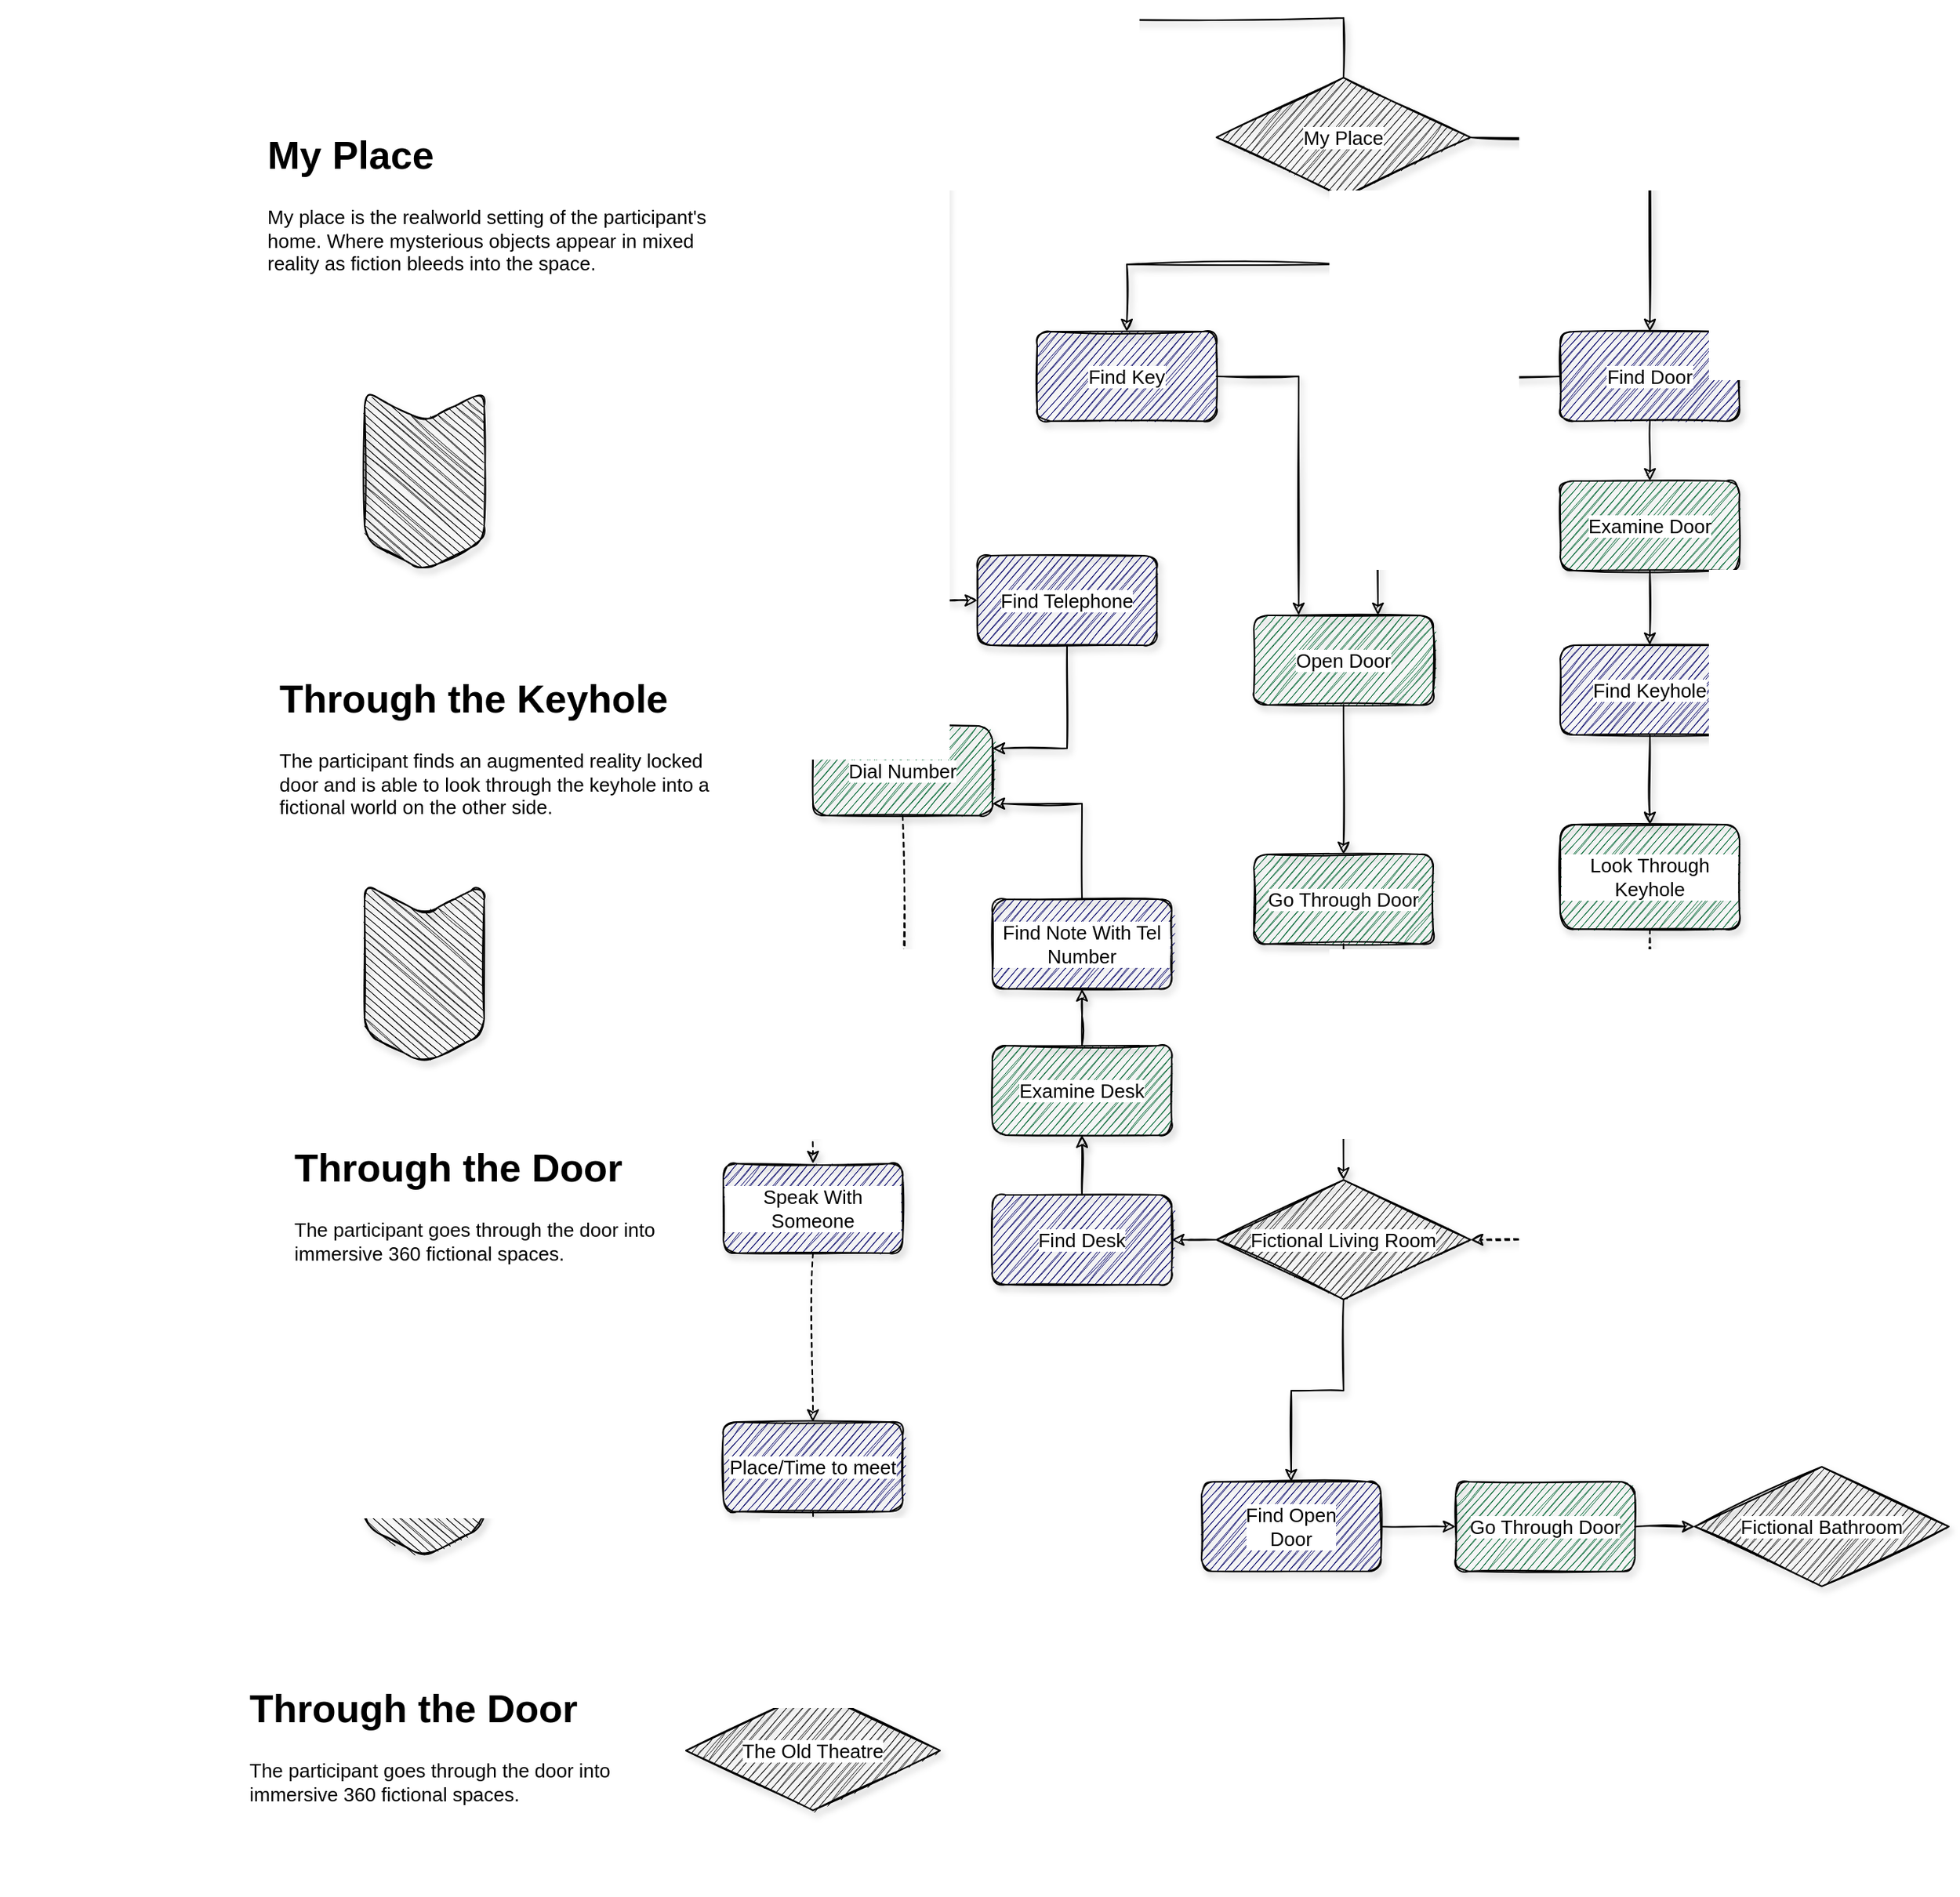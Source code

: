 <mxfile version="13.9.7" type="github">
  <diagram id="ioYlywDVT_DXw8jL-yqH" name="Page-1">
    <mxGraphModel dx="1453" dy="1151" grid="1" gridSize="10" guides="1" tooltips="1" connect="1" arrows="1" fold="1" page="1" pageScale="1" pageWidth="2336" pageHeight="1654" math="0" shadow="0">
      <root>
        <mxCell id="0" />
        <mxCell id="1" parent="0" />
        <mxCell id="7EeK4vwTGCE58HYFXyhD-3" style="edgeStyle=orthogonalEdgeStyle;rounded=0;orthogonalLoop=1;jettySize=auto;html=1;entryX=0.5;entryY=0;entryDx=0;entryDy=0;sketch=1;shadow=1;labelBackgroundColor=#ffffff;fontSize=13;" edge="1" parent="1" source="7EeK4vwTGCE58HYFXyhD-1" target="7EeK4vwTGCE58HYFXyhD-2">
          <mxGeometry relative="1" as="geometry" />
        </mxCell>
        <mxCell id="7EeK4vwTGCE58HYFXyhD-5" style="edgeStyle=orthogonalEdgeStyle;rounded=0;orthogonalLoop=1;jettySize=auto;html=1;entryX=0.5;entryY=0;entryDx=0;entryDy=0;sketch=1;shadow=1;labelBackgroundColor=#ffffff;fontSize=13;" edge="1" parent="1" source="7EeK4vwTGCE58HYFXyhD-1" target="7EeK4vwTGCE58HYFXyhD-4">
          <mxGeometry relative="1" as="geometry" />
        </mxCell>
        <mxCell id="7EeK4vwTGCE58HYFXyhD-48" value="" style="edgeStyle=orthogonalEdgeStyle;rounded=0;sketch=1;orthogonalLoop=1;jettySize=auto;html=1;shadow=1;labelBackgroundColor=#ffffff;fontSize=13;fontColor=#000000;entryX=0;entryY=0.5;entryDx=0;entryDy=0;" edge="1" parent="1" source="7EeK4vwTGCE58HYFXyhD-1" target="7EeK4vwTGCE58HYFXyhD-46">
          <mxGeometry relative="1" as="geometry">
            <mxPoint x="905" y="20" as="targetPoint" />
            <Array as="points">
              <mxPoint x="905" y="60" />
              <mxPoint x="640" y="60" />
              <mxPoint x="640" y="450" />
            </Array>
          </mxGeometry>
        </mxCell>
        <mxCell id="7EeK4vwTGCE58HYFXyhD-1" value="&lt;span style=&quot;font-size: 13px;&quot;&gt;&lt;font style=&quot;font-size: 13px;&quot;&gt;My Place&lt;/font&gt;&lt;/span&gt;" style="rhombus;whiteSpace=wrap;html=1;fillColor=#1A1A1A;sketch=1;shadow=1;labelBackgroundColor=#ffffff;fontSize=13;" vertex="1" parent="1">
          <mxGeometry x="820" y="100" width="170" height="80" as="geometry" />
        </mxCell>
        <mxCell id="7EeK4vwTGCE58HYFXyhD-7" style="edgeStyle=orthogonalEdgeStyle;rounded=0;orthogonalLoop=1;jettySize=auto;html=1;entryX=0.25;entryY=0;entryDx=0;entryDy=0;sketch=1;shadow=1;labelBackgroundColor=#ffffff;fontSize=13;" edge="1" parent="1" source="7EeK4vwTGCE58HYFXyhD-2" target="7EeK4vwTGCE58HYFXyhD-6">
          <mxGeometry relative="1" as="geometry" />
        </mxCell>
        <mxCell id="7EeK4vwTGCE58HYFXyhD-2" value="&lt;font style=&quot;font-size: 13px;&quot;&gt;Find Key&lt;/font&gt;" style="rounded=1;whiteSpace=wrap;html=1;labelBackgroundColor=#ffffff;fillColor=#000066;sketch=1;shadow=1;fontSize=13;" vertex="1" parent="1">
          <mxGeometry x="700" y="270" width="120" height="60" as="geometry" />
        </mxCell>
        <mxCell id="7EeK4vwTGCE58HYFXyhD-11" style="edgeStyle=orthogonalEdgeStyle;rounded=0;orthogonalLoop=1;jettySize=auto;html=1;sketch=1;shadow=1;labelBackgroundColor=#ffffff;fontSize=13;" edge="1" parent="1" source="7EeK4vwTGCE58HYFXyhD-4" target="7EeK4vwTGCE58HYFXyhD-10">
          <mxGeometry relative="1" as="geometry" />
        </mxCell>
        <mxCell id="7EeK4vwTGCE58HYFXyhD-38" style="edgeStyle=orthogonalEdgeStyle;rounded=0;sketch=1;orthogonalLoop=1;jettySize=auto;html=1;entryX=0.692;entryY=0;entryDx=0;entryDy=0;entryPerimeter=0;shadow=1;labelBackgroundColor=#ffffff;fontSize=13;fontColor=#000000;" edge="1" parent="1" source="7EeK4vwTGCE58HYFXyhD-4" target="7EeK4vwTGCE58HYFXyhD-6">
          <mxGeometry relative="1" as="geometry" />
        </mxCell>
        <mxCell id="7EeK4vwTGCE58HYFXyhD-4" value="&lt;font style=&quot;font-size: 13px;&quot;&gt;Find Door&lt;/font&gt;" style="rounded=1;whiteSpace=wrap;html=1;fillColor=#000066;sketch=1;shadow=1;labelBackgroundColor=#ffffff;fontSize=13;" vertex="1" parent="1">
          <mxGeometry x="1050" y="270" width="120" height="60" as="geometry" />
        </mxCell>
        <mxCell id="7EeK4vwTGCE58HYFXyhD-18" style="edgeStyle=orthogonalEdgeStyle;rounded=0;orthogonalLoop=1;jettySize=auto;html=1;entryX=0.5;entryY=0;entryDx=0;entryDy=0;sketch=1;shadow=1;labelBackgroundColor=#ffffff;fontSize=13;" edge="1" parent="1" source="7EeK4vwTGCE58HYFXyhD-6" target="7EeK4vwTGCE58HYFXyhD-17">
          <mxGeometry relative="1" as="geometry" />
        </mxCell>
        <mxCell id="7EeK4vwTGCE58HYFXyhD-6" value="&lt;font style=&quot;font-size: 13px;&quot;&gt;Open Door&lt;br style=&quot;font-size: 13px;&quot;&gt;&lt;/font&gt;" style="rounded=1;whiteSpace=wrap;html=1;labelBackgroundColor=#ffffff;fillColor=#006633;sketch=1;shadow=1;fontSize=13;" vertex="1" parent="1">
          <mxGeometry x="845" y="460" width="120" height="60" as="geometry" />
        </mxCell>
        <mxCell id="7EeK4vwTGCE58HYFXyhD-64" style="edgeStyle=orthogonalEdgeStyle;rounded=0;sketch=1;orthogonalLoop=1;jettySize=auto;html=1;shadow=1;dashed=1;labelBackgroundColor=#ffffff;fontSize=13;fontColor=#000000;" edge="1" parent="1" source="7EeK4vwTGCE58HYFXyhD-9" target="7EeK4vwTGCE58HYFXyhD-31">
          <mxGeometry relative="1" as="geometry" />
        </mxCell>
        <mxCell id="7EeK4vwTGCE58HYFXyhD-9" value="&lt;font style=&quot;font-size: 13px;&quot;&gt;Look Through Keyhole&lt;br style=&quot;font-size: 13px;&quot;&gt;&lt;/font&gt;" style="rounded=1;whiteSpace=wrap;html=1;labelBackgroundColor=#ffffff;fillColor=#006633;sketch=1;shadow=1;fontSize=13;" vertex="1" parent="1">
          <mxGeometry x="1050" y="600" width="120" height="70" as="geometry" />
        </mxCell>
        <mxCell id="7EeK4vwTGCE58HYFXyhD-13" style="edgeStyle=orthogonalEdgeStyle;rounded=0;orthogonalLoop=1;jettySize=auto;html=1;entryX=0.5;entryY=0;entryDx=0;entryDy=0;sketch=1;shadow=1;labelBackgroundColor=#ffffff;fontSize=13;" edge="1" parent="1" source="7EeK4vwTGCE58HYFXyhD-10" target="7EeK4vwTGCE58HYFXyhD-12">
          <mxGeometry relative="1" as="geometry" />
        </mxCell>
        <mxCell id="7EeK4vwTGCE58HYFXyhD-10" value="&lt;font style=&quot;font-size: 13px;&quot;&gt;Examine Door&lt;/font&gt;" style="rounded=1;whiteSpace=wrap;html=1;fillColor=#006633;sketch=1;shadow=1;labelBackgroundColor=#ffffff;fontSize=13;" vertex="1" parent="1">
          <mxGeometry x="1050" y="370" width="120" height="60" as="geometry" />
        </mxCell>
        <mxCell id="7EeK4vwTGCE58HYFXyhD-14" style="edgeStyle=orthogonalEdgeStyle;rounded=0;orthogonalLoop=1;jettySize=auto;html=1;entryX=0.5;entryY=0;entryDx=0;entryDy=0;sketch=1;shadow=1;labelBackgroundColor=#ffffff;fontSize=13;" edge="1" parent="1" source="7EeK4vwTGCE58HYFXyhD-12" target="7EeK4vwTGCE58HYFXyhD-9">
          <mxGeometry relative="1" as="geometry" />
        </mxCell>
        <mxCell id="7EeK4vwTGCE58HYFXyhD-12" value="&lt;font style=&quot;font-size: 13px;&quot;&gt;Find Keyhole&lt;/font&gt;" style="rounded=1;whiteSpace=wrap;html=1;fillColor=#000066;sketch=1;shadow=1;labelBackgroundColor=#ffffff;fontSize=13;" vertex="1" parent="1">
          <mxGeometry x="1050" y="480" width="120" height="60" as="geometry" />
        </mxCell>
        <mxCell id="7EeK4vwTGCE58HYFXyhD-25" style="edgeStyle=orthogonalEdgeStyle;rounded=0;orthogonalLoop=1;jettySize=auto;html=1;sketch=1;shadow=1;labelBackgroundColor=#ffffff;fontSize=13;" edge="1" parent="1" source="7EeK4vwTGCE58HYFXyhD-15" target="7EeK4vwTGCE58HYFXyhD-24">
          <mxGeometry relative="1" as="geometry" />
        </mxCell>
        <mxCell id="7EeK4vwTGCE58HYFXyhD-55" style="edgeStyle=orthogonalEdgeStyle;rounded=0;sketch=1;orthogonalLoop=1;jettySize=auto;html=1;shadow=1;labelBackgroundColor=#ffffff;fontSize=13;fontColor=#000000;" edge="1" parent="1" source="7EeK4vwTGCE58HYFXyhD-15" target="7EeK4vwTGCE58HYFXyhD-49">
          <mxGeometry relative="1" as="geometry" />
        </mxCell>
        <mxCell id="7EeK4vwTGCE58HYFXyhD-15" value="&lt;font style=&quot;font-size: 13px;&quot;&gt;&lt;span style=&quot;font-size: 13px;&quot;&gt;&lt;font style=&quot;font-size: 13px;&quot;&gt;&lt;font style=&quot;font-size: 13px;&quot;&gt;Fictional Living Room&lt;/font&gt;&lt;br style=&quot;font-size: 13px;&quot;&gt;&lt;/font&gt;&lt;/span&gt;&lt;/font&gt;" style="rhombus;whiteSpace=wrap;html=1;fillColor=#1A1A1A;sketch=1;shadow=1;labelBackgroundColor=#ffffff;fontSize=13;" vertex="1" parent="1">
          <mxGeometry x="820" y="838" width="170" height="80" as="geometry" />
        </mxCell>
        <mxCell id="7EeK4vwTGCE58HYFXyhD-19" style="edgeStyle=orthogonalEdgeStyle;rounded=0;orthogonalLoop=1;jettySize=auto;html=1;entryX=0.5;entryY=0;entryDx=0;entryDy=0;sketch=1;shadow=1;labelBackgroundColor=#ffffff;fontSize=13;" edge="1" parent="1" source="7EeK4vwTGCE58HYFXyhD-17" target="7EeK4vwTGCE58HYFXyhD-15">
          <mxGeometry relative="1" as="geometry" />
        </mxCell>
        <mxCell id="7EeK4vwTGCE58HYFXyhD-17" value="&lt;font style=&quot;font-size: 13px;&quot;&gt;Go Through Door&lt;br style=&quot;font-size: 13px;&quot;&gt;&lt;/font&gt;" style="rounded=1;whiteSpace=wrap;html=1;labelBackgroundColor=#ffffff;fillColor=#006633;sketch=1;shadow=1;fontSize=13;" vertex="1" parent="1">
          <mxGeometry x="845" y="620" width="120" height="60" as="geometry" />
        </mxCell>
        <mxCell id="7EeK4vwTGCE58HYFXyhD-28" style="edgeStyle=orthogonalEdgeStyle;rounded=0;orthogonalLoop=1;jettySize=auto;html=1;sketch=1;shadow=1;labelBackgroundColor=#ffffff;fontSize=13;" edge="1" parent="1" source="7EeK4vwTGCE58HYFXyhD-24" target="7EeK4vwTGCE58HYFXyhD-27">
          <mxGeometry relative="1" as="geometry" />
        </mxCell>
        <mxCell id="7EeK4vwTGCE58HYFXyhD-24" value="&lt;div style=&quot;font-size: 13px;&quot;&gt;&lt;font style=&quot;font-size: 13px;&quot;&gt;Find Open&lt;/font&gt;&lt;/div&gt;&lt;div style=&quot;font-size: 13px;&quot;&gt;&lt;font style=&quot;font-size: 13px;&quot;&gt;Door&lt;/font&gt;&lt;/div&gt;" style="rounded=1;whiteSpace=wrap;html=1;fillColor=#000066;sketch=1;shadow=1;labelBackgroundColor=#ffffff;fontSize=13;" vertex="1" parent="1">
          <mxGeometry x="810" y="1040" width="120" height="60" as="geometry" />
        </mxCell>
        <mxCell id="7EeK4vwTGCE58HYFXyhD-26" value="&lt;font style=&quot;font-size: 13px;&quot;&gt;&lt;span style=&quot;font-size: 13px;&quot;&gt;&lt;font style=&quot;font-size: 13px;&quot;&gt;&lt;font style=&quot;font-size: 13px;&quot;&gt;Fictional Bathroom&lt;/font&gt;&lt;br style=&quot;font-size: 13px;&quot;&gt;&lt;/font&gt;&lt;/span&gt;&lt;/font&gt;" style="rhombus;whiteSpace=wrap;html=1;fillColor=#1A1A1A;sketch=1;shadow=1;labelBackgroundColor=#ffffff;fontSize=13;" vertex="1" parent="1">
          <mxGeometry x="1140" y="1030" width="170" height="80" as="geometry" />
        </mxCell>
        <mxCell id="7EeK4vwTGCE58HYFXyhD-29" style="edgeStyle=orthogonalEdgeStyle;rounded=0;orthogonalLoop=1;jettySize=auto;html=1;entryX=0;entryY=0.5;entryDx=0;entryDy=0;sketch=1;shadow=1;labelBackgroundColor=#ffffff;fontSize=13;" edge="1" parent="1" source="7EeK4vwTGCE58HYFXyhD-27" target="7EeK4vwTGCE58HYFXyhD-26">
          <mxGeometry relative="1" as="geometry" />
        </mxCell>
        <mxCell id="7EeK4vwTGCE58HYFXyhD-27" value="&lt;font style=&quot;font-size: 13px;&quot;&gt;Go Through Door&lt;br style=&quot;font-size: 13px;&quot;&gt;&lt;/font&gt;" style="rounded=1;whiteSpace=wrap;html=1;labelBackgroundColor=#ffffff;fillColor=#006633;sketch=1;shadow=1;fontSize=13;" vertex="1" parent="1">
          <mxGeometry x="980" y="1040" width="120" height="60" as="geometry" />
        </mxCell>
        <mxCell id="7EeK4vwTGCE58HYFXyhD-32" style="edgeStyle=orthogonalEdgeStyle;rounded=0;sketch=1;orthogonalLoop=1;jettySize=auto;html=1;shadow=1;labelBackgroundColor=#ffffff;fontSize=13;fontColor=#000000;entryX=1;entryY=0.5;entryDx=0;entryDy=0;dashed=1;" edge="1" parent="1" source="7EeK4vwTGCE58HYFXyhD-31" target="7EeK4vwTGCE58HYFXyhD-15">
          <mxGeometry relative="1" as="geometry">
            <mxPoint x="1105" y="838" as="targetPoint" />
          </mxGeometry>
        </mxCell>
        <mxCell id="7EeK4vwTGCE58HYFXyhD-31" value="" style="shape=image;html=1;verticalAlign=top;verticalLabelPosition=bottom;labelBackgroundColor=#ffffff;imageAspect=0;aspect=fixed;image=https://cdn3.iconfinder.com/data/icons/linecons-free-vector-icons-pack/32/eye-128.png;rounded=1;shadow=1;sketch=1;fillColor=#663300;gradientColor=none;fontSize=13;fontColor=#000000;" vertex="1" parent="1">
          <mxGeometry x="1090" y="758" width="40" height="40" as="geometry" />
        </mxCell>
        <mxCell id="7EeK4vwTGCE58HYFXyhD-35" value="" style="shape=image;html=1;verticalAlign=top;verticalLabelPosition=bottom;labelBackgroundColor=#ffffff;imageAspect=0;aspect=fixed;image=https://cdn1.iconfinder.com/data/icons/science-technology-outline/91/Science__Technology_33-128.png;rounded=1;shadow=1;sketch=1;fillColor=#663300;gradientColor=none;fontSize=13;fontColor=#000000;" vertex="1" parent="1">
          <mxGeometry x="40" y="130" width="128" height="128" as="geometry" />
        </mxCell>
        <mxCell id="7EeK4vwTGCE58HYFXyhD-36" value="&lt;h1&gt;My Place&lt;br&gt;&lt;/h1&gt;&lt;p&gt;My place is the realworld setting of the participant&#39;s home. Where mysterious objects appear in mixed reality as fiction bleeds into the space.&lt;br&gt;&lt;/p&gt;" style="text;html=1;strokeColor=none;fillColor=none;spacing=5;spacingTop=-20;whiteSpace=wrap;overflow=hidden;rounded=0;shadow=1;labelBackgroundColor=#ffffff;sketch=1;fontSize=13;fontColor=#000000;" vertex="1" parent="1">
          <mxGeometry x="180" y="130" width="310" height="140" as="geometry" />
        </mxCell>
        <mxCell id="7EeK4vwTGCE58HYFXyhD-37" value="&lt;h1&gt;Through the Keyhole&lt;br&gt;&lt;/h1&gt;&lt;p&gt;The participant finds an augmented reality locked door and is able to look through the keyhole into a fictional world on the other side.&lt;br&gt;&lt;/p&gt;" style="text;html=1;strokeColor=none;fillColor=none;spacing=5;spacingTop=-20;whiteSpace=wrap;overflow=hidden;rounded=0;shadow=1;labelBackgroundColor=#ffffff;sketch=1;fontSize=13;fontColor=#000000;" vertex="1" parent="1">
          <mxGeometry x="188" y="494" width="310" height="140" as="geometry" />
        </mxCell>
        <mxCell id="7EeK4vwTGCE58HYFXyhD-39" value="" style="shape=image;html=1;verticalAlign=top;verticalLabelPosition=bottom;labelBackgroundColor=#ffffff;imageAspect=0;aspect=fixed;image=https://cdn2.iconfinder.com/data/icons/technology-straight-line/128/SVG_LINE_TECHNOLOGY-10-128.png;rounded=1;shadow=1;sketch=1;fillColor=#663300;gradientColor=none;fontSize=13;fontColor=#000000;" vertex="1" parent="1">
          <mxGeometry x="50" y="790" width="128" height="128" as="geometry" />
        </mxCell>
        <mxCell id="7EeK4vwTGCE58HYFXyhD-40" value="&lt;h1&gt;Through the Door&lt;br&gt;&lt;/h1&gt;&lt;p&gt;The participant goes through the door into immersive 360 fictional spaces.&lt;br&gt;&lt;/p&gt;" style="text;html=1;strokeColor=none;fillColor=none;spacing=5;spacingTop=-20;whiteSpace=wrap;overflow=hidden;rounded=0;shadow=1;labelBackgroundColor=#ffffff;sketch=1;fontSize=13;fontColor=#000000;" vertex="1" parent="1">
          <mxGeometry x="198" y="808" width="310" height="140" as="geometry" />
        </mxCell>
        <mxCell id="7EeK4vwTGCE58HYFXyhD-43" value="" style="shape=image;html=1;verticalAlign=top;verticalLabelPosition=bottom;labelBackgroundColor=#ffffff;imageAspect=0;aspect=fixed;image=https://cdn3.iconfinder.com/data/icons/padlock-item/64/Padlock_lock_save-20-128.png;rounded=1;shadow=1;sketch=1;fillColor=#663300;gradientColor=none;fontSize=13;fontColor=#000000;" vertex="1" parent="1">
          <mxGeometry x="10" y="460" width="178" height="178" as="geometry" />
        </mxCell>
        <mxCell id="7EeK4vwTGCE58HYFXyhD-44" value="" style="shape=step;perimeter=stepPerimeter;whiteSpace=wrap;html=1;fixedSize=1;rounded=1;shadow=1;labelBackgroundColor=#ffffff;sketch=1;gradientColor=none;fontSize=13;fontColor=#000000;rotation=90;fillColor=#000000;" vertex="1" parent="1">
          <mxGeometry x="230" y="330" width="120" height="80" as="geometry" />
        </mxCell>
        <mxCell id="7EeK4vwTGCE58HYFXyhD-45" value="" style="shape=step;perimeter=stepPerimeter;whiteSpace=wrap;html=1;fixedSize=1;rounded=1;shadow=1;labelBackgroundColor=#ffffff;sketch=1;gradientColor=none;fontSize=13;fontColor=#000000;rotation=90;fillColor=#000000;" vertex="1" parent="1">
          <mxGeometry x="230" y="660" width="120" height="80" as="geometry" />
        </mxCell>
        <mxCell id="7EeK4vwTGCE58HYFXyhD-63" style="edgeStyle=orthogonalEdgeStyle;rounded=0;sketch=1;orthogonalLoop=1;jettySize=auto;html=1;entryX=1;entryY=0.25;entryDx=0;entryDy=0;shadow=1;labelBackgroundColor=#ffffff;fontSize=13;fontColor=#000000;" edge="1" parent="1" source="7EeK4vwTGCE58HYFXyhD-46" target="7EeK4vwTGCE58HYFXyhD-59">
          <mxGeometry relative="1" as="geometry" />
        </mxCell>
        <mxCell id="7EeK4vwTGCE58HYFXyhD-46" value="&lt;font style=&quot;font-size: 13px&quot;&gt;Find Telephone&lt;/font&gt;" style="rounded=1;whiteSpace=wrap;html=1;labelBackgroundColor=#ffffff;fillColor=#000066;sketch=1;shadow=1;fontSize=13;" vertex="1" parent="1">
          <mxGeometry x="660" y="420" width="120" height="60" as="geometry" />
        </mxCell>
        <mxCell id="7EeK4vwTGCE58HYFXyhD-56" style="edgeStyle=orthogonalEdgeStyle;rounded=0;sketch=1;orthogonalLoop=1;jettySize=auto;html=1;entryX=0.5;entryY=1;entryDx=0;entryDy=0;shadow=1;labelBackgroundColor=#ffffff;fontSize=13;fontColor=#000000;" edge="1" parent="1" source="7EeK4vwTGCE58HYFXyhD-49" target="7EeK4vwTGCE58HYFXyhD-53">
          <mxGeometry relative="1" as="geometry" />
        </mxCell>
        <mxCell id="7EeK4vwTGCE58HYFXyhD-49" value="&lt;div style=&quot;font-size: 13px&quot;&gt;&lt;font style=&quot;font-size: 13px&quot;&gt;Find Desk&lt;/font&gt;&lt;/div&gt;" style="rounded=1;whiteSpace=wrap;html=1;fillColor=#000066;sketch=1;shadow=1;labelBackgroundColor=#ffffff;fontSize=13;" vertex="1" parent="1">
          <mxGeometry x="670" y="848" width="120" height="60" as="geometry" />
        </mxCell>
        <mxCell id="7EeK4vwTGCE58HYFXyhD-58" style="edgeStyle=orthogonalEdgeStyle;rounded=0;sketch=1;orthogonalLoop=1;jettySize=auto;html=1;shadow=1;labelBackgroundColor=#ffffff;fontSize=13;fontColor=#000000;" edge="1" parent="1" source="7EeK4vwTGCE58HYFXyhD-53" target="7EeK4vwTGCE58HYFXyhD-57">
          <mxGeometry relative="1" as="geometry" />
        </mxCell>
        <mxCell id="7EeK4vwTGCE58HYFXyhD-53" value="&lt;font style=&quot;font-size: 13px&quot;&gt;Examine Desk&lt;/font&gt;" style="rounded=1;whiteSpace=wrap;html=1;fillColor=#006633;sketch=1;shadow=1;labelBackgroundColor=#ffffff;fontSize=13;" vertex="1" parent="1">
          <mxGeometry x="670" y="748" width="120" height="60" as="geometry" />
        </mxCell>
        <mxCell id="7EeK4vwTGCE58HYFXyhD-60" style="edgeStyle=orthogonalEdgeStyle;rounded=0;sketch=1;orthogonalLoop=1;jettySize=auto;html=1;entryX=1;entryY=0.867;entryDx=0;entryDy=0;entryPerimeter=0;shadow=1;labelBackgroundColor=#ffffff;fontSize=13;fontColor=#000000;" edge="1" parent="1" source="7EeK4vwTGCE58HYFXyhD-57" target="7EeK4vwTGCE58HYFXyhD-59">
          <mxGeometry relative="1" as="geometry" />
        </mxCell>
        <mxCell id="7EeK4vwTGCE58HYFXyhD-57" value="&lt;div style=&quot;font-size: 13px&quot;&gt;&lt;font style=&quot;font-size: 13px&quot;&gt;Find Note With Tel Number&lt;br&gt;&lt;/font&gt;&lt;/div&gt;" style="rounded=1;whiteSpace=wrap;html=1;fillColor=#000066;sketch=1;shadow=1;labelBackgroundColor=#ffffff;fontSize=13;" vertex="1" parent="1">
          <mxGeometry x="670" y="650" width="120" height="60" as="geometry" />
        </mxCell>
        <mxCell id="7EeK4vwTGCE58HYFXyhD-66" style="edgeStyle=orthogonalEdgeStyle;rounded=0;sketch=1;orthogonalLoop=1;jettySize=auto;html=1;entryX=0.5;entryY=0;entryDx=0;entryDy=0;shadow=1;dashed=1;labelBackgroundColor=#ffffff;fontSize=13;fontColor=#000000;" edge="1" parent="1" source="7EeK4vwTGCE58HYFXyhD-59" target="7EeK4vwTGCE58HYFXyhD-65">
          <mxGeometry relative="1" as="geometry" />
        </mxCell>
        <mxCell id="7EeK4vwTGCE58HYFXyhD-59" value="&lt;font style=&quot;font-size: 13px&quot;&gt;Dial Number&lt;/font&gt;" style="rounded=1;whiteSpace=wrap;html=1;fillColor=#006633;sketch=1;shadow=1;labelBackgroundColor=#ffffff;fontSize=13;" vertex="1" parent="1">
          <mxGeometry x="550" y="534" width="120" height="60" as="geometry" />
        </mxCell>
        <mxCell id="7EeK4vwTGCE58HYFXyhD-68" style="edgeStyle=orthogonalEdgeStyle;rounded=0;sketch=1;orthogonalLoop=1;jettySize=auto;html=1;entryX=0.5;entryY=0;entryDx=0;entryDy=0;shadow=1;dashed=1;labelBackgroundColor=#ffffff;fontSize=13;fontColor=#000000;" edge="1" parent="1" source="7EeK4vwTGCE58HYFXyhD-65" target="7EeK4vwTGCE58HYFXyhD-67">
          <mxGeometry relative="1" as="geometry" />
        </mxCell>
        <mxCell id="7EeK4vwTGCE58HYFXyhD-65" value="&lt;font style=&quot;font-size: 13px&quot;&gt;Speak With Someone&lt;br&gt;&lt;/font&gt;" style="rounded=1;whiteSpace=wrap;html=1;labelBackgroundColor=#ffffff;fillColor=#000066;sketch=1;shadow=1;fontSize=13;" vertex="1" parent="1">
          <mxGeometry x="490" y="827" width="120" height="60" as="geometry" />
        </mxCell>
        <mxCell id="7EeK4vwTGCE58HYFXyhD-70" style="edgeStyle=orthogonalEdgeStyle;rounded=0;sketch=1;orthogonalLoop=1;jettySize=auto;html=1;entryX=0.5;entryY=0;entryDx=0;entryDy=0;shadow=1;dashed=1;labelBackgroundColor=#ffffff;fontSize=13;fontColor=#000000;" edge="1" parent="1" source="7EeK4vwTGCE58HYFXyhD-67" target="7EeK4vwTGCE58HYFXyhD-69">
          <mxGeometry relative="1" as="geometry" />
        </mxCell>
        <mxCell id="7EeK4vwTGCE58HYFXyhD-67" value="&lt;div style=&quot;font-size: 13px&quot;&gt;Place/Time to meet&lt;br&gt;&lt;/div&gt;" style="rounded=1;whiteSpace=wrap;html=1;fillColor=#000066;sketch=1;shadow=1;labelBackgroundColor=#ffffff;fontSize=13;" vertex="1" parent="1">
          <mxGeometry x="490" y="1000" width="120" height="60" as="geometry" />
        </mxCell>
        <mxCell id="7EeK4vwTGCE58HYFXyhD-69" value="The Old Theatre&lt;font style=&quot;font-size: 13px&quot;&gt;&lt;span style=&quot;font-size: 13px&quot;&gt;&lt;font style=&quot;font-size: 13px&quot;&gt;&lt;br style=&quot;font-size: 13px&quot;&gt;&lt;/font&gt;&lt;/span&gt;&lt;/font&gt;" style="rhombus;whiteSpace=wrap;html=1;fillColor=#1A1A1A;sketch=1;shadow=1;labelBackgroundColor=#ffffff;fontSize=13;" vertex="1" parent="1">
          <mxGeometry x="465" y="1180" width="170" height="80" as="geometry" />
        </mxCell>
        <mxCell id="7EeK4vwTGCE58HYFXyhD-71" value="" style="shape=image;html=1;verticalAlign=top;verticalLabelPosition=bottom;labelBackgroundColor=#ffffff;imageAspect=0;aspect=fixed;image=https://cdn1.iconfinder.com/data/icons/essentials-pack/96/location_pin_position_map_navigation-128.png;rounded=1;shadow=1;sketch=1;fillColor=#000000;gradientColor=none;fontSize=13;fontColor=#000000;" vertex="1" parent="1">
          <mxGeometry x="60" y="1170" width="108" height="108" as="geometry" />
        </mxCell>
        <mxCell id="7EeK4vwTGCE58HYFXyhD-72" value="&lt;h1&gt;Through the Door&lt;br&gt;&lt;/h1&gt;&lt;p&gt;The participant goes through the door into immersive 360 fictional spaces.&lt;br&gt;&lt;/p&gt;" style="text;html=1;strokeColor=none;fillColor=none;spacing=5;spacingTop=-20;whiteSpace=wrap;overflow=hidden;rounded=0;shadow=1;labelBackgroundColor=#ffffff;sketch=1;fontSize=13;fontColor=#000000;" vertex="1" parent="1">
          <mxGeometry x="168" y="1170" width="272" height="140" as="geometry" />
        </mxCell>
        <mxCell id="7EeK4vwTGCE58HYFXyhD-73" value="" style="shape=step;perimeter=stepPerimeter;whiteSpace=wrap;html=1;fixedSize=1;rounded=1;shadow=1;labelBackgroundColor=#ffffff;sketch=1;gradientColor=none;fontSize=13;fontColor=#000000;rotation=90;fillColor=#000000;" vertex="1" parent="1">
          <mxGeometry x="230" y="990" width="120" height="80" as="geometry" />
        </mxCell>
      </root>
    </mxGraphModel>
  </diagram>
</mxfile>
